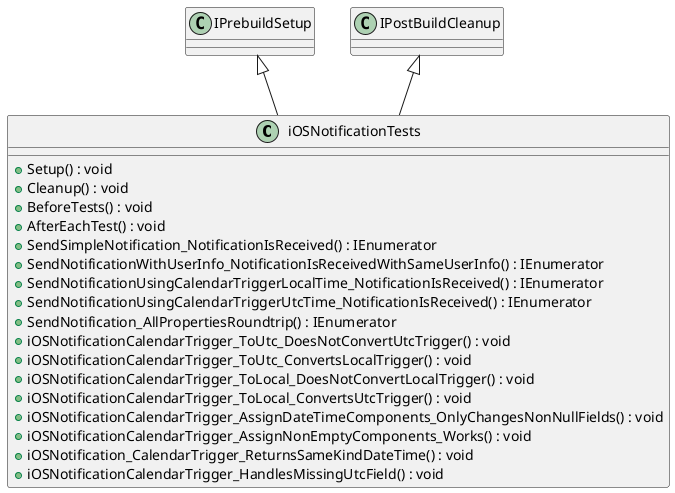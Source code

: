 @startuml
class iOSNotificationTests {
    + Setup() : void
    + Cleanup() : void
    + BeforeTests() : void
    + AfterEachTest() : void
    + SendSimpleNotification_NotificationIsReceived() : IEnumerator
    + SendNotificationWithUserInfo_NotificationIsReceivedWithSameUserInfo() : IEnumerator
    + SendNotificationUsingCalendarTriggerLocalTime_NotificationIsReceived() : IEnumerator
    + SendNotificationUsingCalendarTriggerUtcTime_NotificationIsReceived() : IEnumerator
    + SendNotification_AllPropertiesRoundtrip() : IEnumerator
    + iOSNotificationCalendarTrigger_ToUtc_DoesNotConvertUtcTrigger() : void
    + iOSNotificationCalendarTrigger_ToUtc_ConvertsLocalTrigger() : void
    + iOSNotificationCalendarTrigger_ToLocal_DoesNotConvertLocalTrigger() : void
    + iOSNotificationCalendarTrigger_ToLocal_ConvertsUtcTrigger() : void
    + iOSNotificationCalendarTrigger_AssignDateTimeComponents_OnlyChangesNonNullFields() : void
    + iOSNotificationCalendarTrigger_AssignNonEmptyComponents_Works() : void
    + iOSNotification_CalendarTrigger_ReturnsSameKindDateTime() : void
    + iOSNotificationCalendarTrigger_HandlesMissingUtcField() : void
}
IPrebuildSetup <|-- iOSNotificationTests
IPostBuildCleanup <|-- iOSNotificationTests
@enduml
